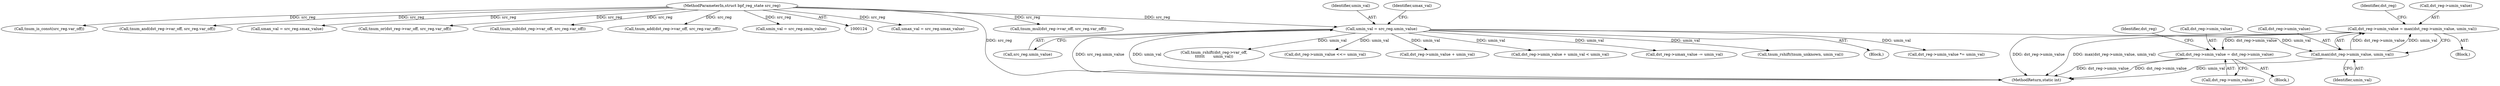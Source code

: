 digraph "0_linux_bb7f0f989ca7de1153bd128a40a71709e339fa03_0@pointer" {
"1000587" [label="(Call,dst_reg->umin_value = max(dst_reg->umin_value, umin_val))"];
"1000591" [label="(Call,max(dst_reg->umin_value, umin_val))"];
"1000170" [label="(Call,umin_val = src_reg.umin_value)"];
"1000128" [label="(MethodParameterIn,struct bpf_reg_state src_reg)"];
"1000634" [label="(Call,dst_reg->smin_value = dst_reg->umin_value)"];
"1000172" [label="(Call,src_reg.umin_value)"];
"1000175" [label="(Call,umax_val = src_reg.umax_value)"];
"1000803" [label="(MethodReturn,static int)"];
"1000638" [label="(Call,dst_reg->umin_value)"];
"1000384" [label="(Call,tnum_mul(dst_reg->var_off, src_reg.var_off))"];
"1000591" [label="(Call,max(dst_reg->umin_value, umin_val))"];
"1000595" [label="(Identifier,umin_val)"];
"1000748" [label="(Call,tnum_rshift(dst_reg->var_off,\n\t\t\t\t\t\t       umin_val))"];
"1000666" [label="(Call,dst_reg->umin_value <<= umin_val)"];
"1000182" [label="(Call,tnum_is_const(src_reg.var_off))"];
"1000491" [label="(Call,tnum_and(dst_reg->var_off, src_reg.var_off))"];
"1000214" [label="(Block,)"];
"1000598" [label="(Identifier,dst_reg)"];
"1000171" [label="(Identifier,umin_val)"];
"1000254" [label="(Call,dst_reg->umin_value + umin_val)"];
"1000165" [label="(Call,smax_val = src_reg.smax_value)"];
"1000635" [label="(Call,dst_reg->smin_value)"];
"1000253" [label="(Call,dst_reg->umin_value + umin_val < umin_val)"];
"1000634" [label="(Call,dst_reg->smin_value = dst_reg->umin_value)"];
"1000362" [label="(Call,dst_reg->umax_value -= umin_val)"];
"1000580" [label="(Call,tnum_or(dst_reg->var_off, src_reg.var_off))"];
"1000633" [label="(Block,)"];
"1000587" [label="(Call,dst_reg->umin_value = max(dst_reg->umin_value, umin_val))"];
"1000758" [label="(Call,tnum_rshift(tnum_unknown, umin_val))"];
"1000371" [label="(Call,tnum_sub(dst_reg->var_off, src_reg.var_off))"];
"1000588" [label="(Call,dst_reg->umin_value)"];
"1000170" [label="(Call,umin_val = src_reg.umin_value)"];
"1000643" [label="(Identifier,dst_reg)"];
"1000176" [label="(Identifier,umax_val)"];
"1000129" [label="(Block,)"];
"1000423" [label="(Call,dst_reg->umin_value *= umin_val)"];
"1000294" [label="(Call,tnum_add(dst_reg->var_off, src_reg.var_off))"];
"1000128" [label="(MethodParameterIn,struct bpf_reg_state src_reg)"];
"1000160" [label="(Call,smin_val = src_reg.smin_value)"];
"1000592" [label="(Call,dst_reg->umin_value)"];
"1000587" -> "1000214"  [label="AST: "];
"1000587" -> "1000591"  [label="CFG: "];
"1000588" -> "1000587"  [label="AST: "];
"1000591" -> "1000587"  [label="AST: "];
"1000598" -> "1000587"  [label="CFG: "];
"1000587" -> "1000803"  [label="DDG: dst_reg->umin_value"];
"1000587" -> "1000803"  [label="DDG: max(dst_reg->umin_value, umin_val)"];
"1000591" -> "1000587"  [label="DDG: dst_reg->umin_value"];
"1000591" -> "1000587"  [label="DDG: umin_val"];
"1000587" -> "1000634"  [label="DDG: dst_reg->umin_value"];
"1000591" -> "1000595"  [label="CFG: "];
"1000592" -> "1000591"  [label="AST: "];
"1000595" -> "1000591"  [label="AST: "];
"1000591" -> "1000803"  [label="DDG: umin_val"];
"1000170" -> "1000591"  [label="DDG: umin_val"];
"1000170" -> "1000129"  [label="AST: "];
"1000170" -> "1000172"  [label="CFG: "];
"1000171" -> "1000170"  [label="AST: "];
"1000172" -> "1000170"  [label="AST: "];
"1000176" -> "1000170"  [label="CFG: "];
"1000170" -> "1000803"  [label="DDG: src_reg.umin_value"];
"1000170" -> "1000803"  [label="DDG: umin_val"];
"1000128" -> "1000170"  [label="DDG: src_reg"];
"1000170" -> "1000253"  [label="DDG: umin_val"];
"1000170" -> "1000254"  [label="DDG: umin_val"];
"1000170" -> "1000362"  [label="DDG: umin_val"];
"1000170" -> "1000423"  [label="DDG: umin_val"];
"1000170" -> "1000666"  [label="DDG: umin_val"];
"1000170" -> "1000748"  [label="DDG: umin_val"];
"1000170" -> "1000758"  [label="DDG: umin_val"];
"1000128" -> "1000124"  [label="AST: "];
"1000128" -> "1000803"  [label="DDG: src_reg"];
"1000128" -> "1000160"  [label="DDG: src_reg"];
"1000128" -> "1000165"  [label="DDG: src_reg"];
"1000128" -> "1000175"  [label="DDG: src_reg"];
"1000128" -> "1000182"  [label="DDG: src_reg"];
"1000128" -> "1000294"  [label="DDG: src_reg"];
"1000128" -> "1000371"  [label="DDG: src_reg"];
"1000128" -> "1000384"  [label="DDG: src_reg"];
"1000128" -> "1000491"  [label="DDG: src_reg"];
"1000128" -> "1000580"  [label="DDG: src_reg"];
"1000634" -> "1000633"  [label="AST: "];
"1000634" -> "1000638"  [label="CFG: "];
"1000635" -> "1000634"  [label="AST: "];
"1000638" -> "1000634"  [label="AST: "];
"1000643" -> "1000634"  [label="CFG: "];
"1000634" -> "1000803"  [label="DDG: dst_reg->umin_value"];
"1000634" -> "1000803"  [label="DDG: dst_reg->smin_value"];
}
